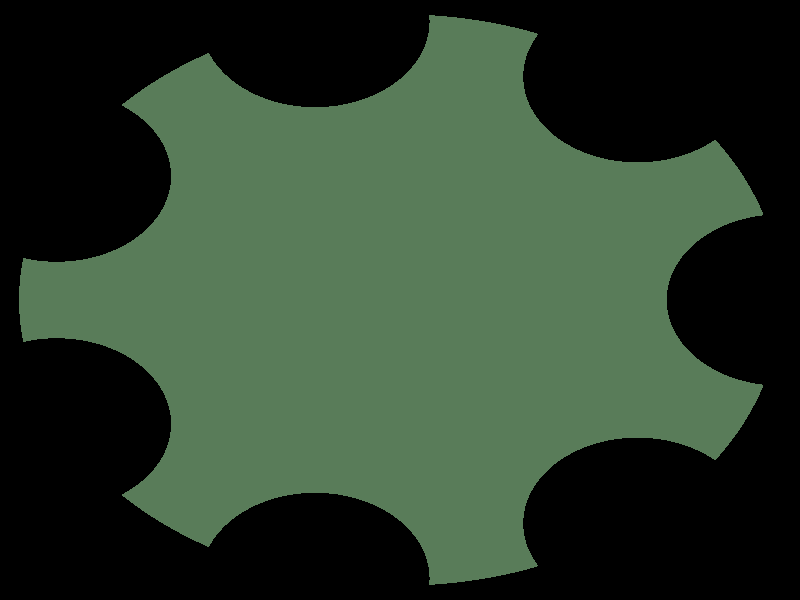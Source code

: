 #version 3.7; // for transparent background

//+W128 +H128 +A0.01 +AM2 +R5 +ua +D +P button_config.pov 

camera
{
	orthographic
	location z*-2
	look_at 0
	right x
	
	scale 2.1
}

light_source
{
	<1,1,-10>
	rgb 1
	
	area_light x*3, y*3, 4 4
}


#macro FINISH(bright_)

	pigment { rgb <0.1, 0.2, 0.1> }
	
	normal { bumps 0.15 scale 0.001 }
	
	finish 
	{ 
		ambient 0.0 diffuse 0.9 * bright_
		phong bright_
	}

#end


difference
{
	union
	{
		cylinder { 0,z, 1 }
		sphere { 0, 1 scale <1,1,0.1> }
	}
	
	// middle part
	cylinder { z*-0.1, z*0.5, 0.5 FINISH(0.5) }
	sphere { 0, 0.5 scale <1,1,0.1> translate z*0.5 FINISH(0.7) }
	 
	// cut-couts
	#local i=0;
	#while (i < 7)
	
		union 
		{
			cylinder { z*-0.2,z*1.01, 0.3 }
			sphere { 0,0.5 scale <1,1,0.2> }
			 
			translate x*1 rotate z * i*360/7 
		}
	
		#local i=i+1;
	#end	
	
	FINISH(1.0)
}

